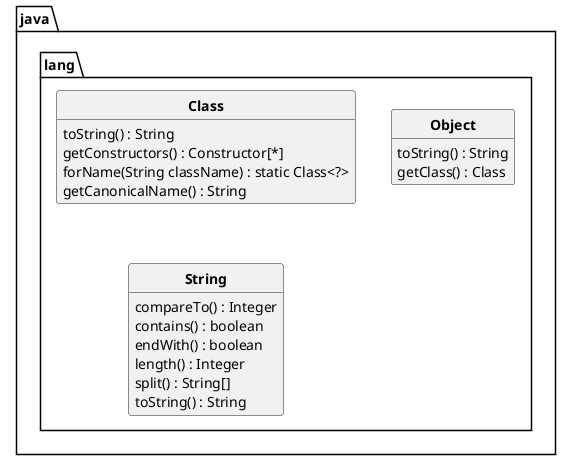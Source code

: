 @startuml
'https://plantuml.com/class-diagram

skinparam style strictuml
skinparam classAttributeIconSize 0
skinparam classFontStyle Bold
hide empty members

package java.lang
{
    class Class
    {
        toString() : String
        getConstructors() : Constructor[*]
        forName(String className) : static Class<?>
        getCanonicalName() : String
    }

    class Object
    {
        toString() : String
        getClass() : Class
    }

    class String
    {
        compareTo() : Integer
        contains() : boolean
        endWith() : boolean
        length() : Integer
        split() : String[]
        toString() : String
    }
}

/'abstract class AbstractList
abstract AbstractCollection
interface List
interface Collection

List <|-- AbstractList
Collection <|-- AbstractCollection

Collection <|- List
AbstractCollection <|- AbstractList
AbstractList <|-- ArrayList

class ArrayList {
Object[] elementData
size()
}

enum TimeUnit {
DAYS
HOURS
MINUTES
}'/

@enduml